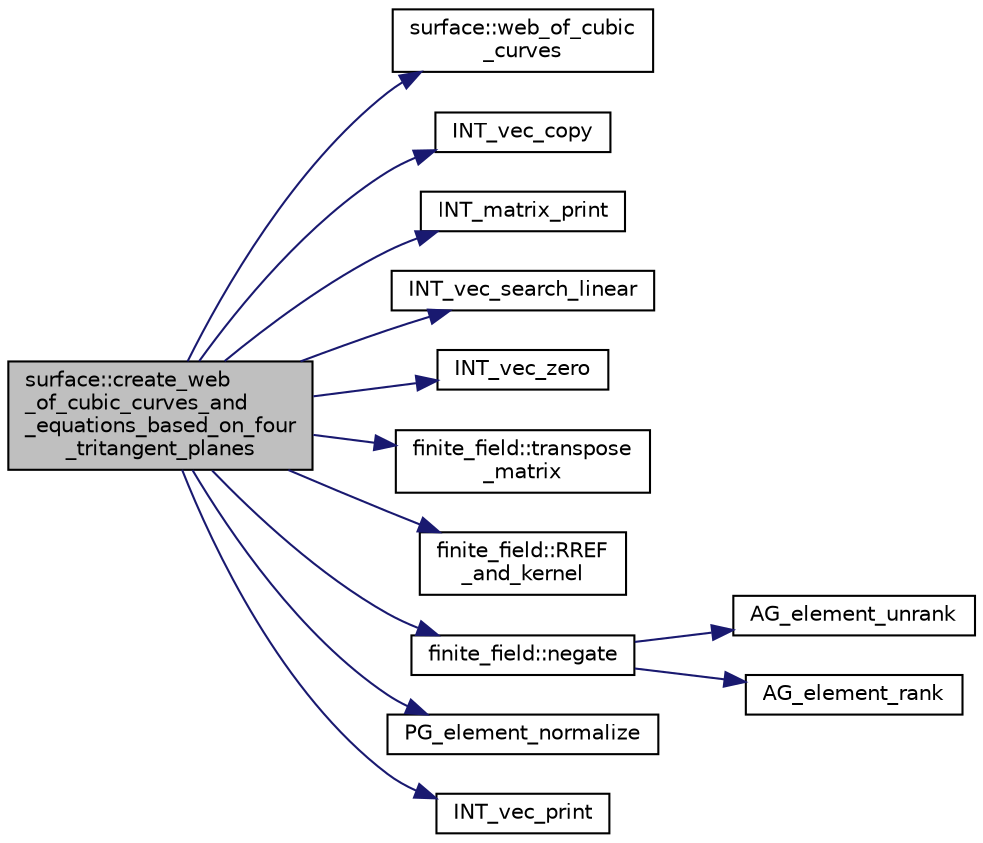 digraph "surface::create_web_of_cubic_curves_and_equations_based_on_four_tritangent_planes"
{
  edge [fontname="Helvetica",fontsize="10",labelfontname="Helvetica",labelfontsize="10"];
  node [fontname="Helvetica",fontsize="10",shape=record];
  rankdir="LR";
  Node2321 [label="surface::create_web\l_of_cubic_curves_and\l_equations_based_on_four\l_tritangent_planes",height=0.2,width=0.4,color="black", fillcolor="grey75", style="filled", fontcolor="black"];
  Node2321 -> Node2322 [color="midnightblue",fontsize="10",style="solid",fontname="Helvetica"];
  Node2322 [label="surface::web_of_cubic\l_curves",height=0.2,width=0.4,color="black", fillcolor="white", style="filled",URL="$d5/d88/classsurface.html#a1d3f87488282639824a97159d935e068"];
  Node2321 -> Node2323 [color="midnightblue",fontsize="10",style="solid",fontname="Helvetica"];
  Node2323 [label="INT_vec_copy",height=0.2,width=0.4,color="black", fillcolor="white", style="filled",URL="$df/dbf/sajeeb_8_c.html#ac2d875e27e009af6ec04d17254d11075"];
  Node2321 -> Node2324 [color="midnightblue",fontsize="10",style="solid",fontname="Helvetica"];
  Node2324 [label="INT_matrix_print",height=0.2,width=0.4,color="black", fillcolor="white", style="filled",URL="$d5/db4/io__and__os_8h.html#afd4180a24bef3a2b584668a4eaf607ff"];
  Node2321 -> Node2325 [color="midnightblue",fontsize="10",style="solid",fontname="Helvetica"];
  Node2325 [label="INT_vec_search_linear",height=0.2,width=0.4,color="black", fillcolor="white", style="filled",URL="$d5/de2/foundations_2data__structures_2data__structures_8h.html#ad0aa35e081da3ba3cc8841bf086ba9aa"];
  Node2321 -> Node2326 [color="midnightblue",fontsize="10",style="solid",fontname="Helvetica"];
  Node2326 [label="INT_vec_zero",height=0.2,width=0.4,color="black", fillcolor="white", style="filled",URL="$df/dbf/sajeeb_8_c.html#aa8c9c7977203577026080f546fe4980f"];
  Node2321 -> Node2327 [color="midnightblue",fontsize="10",style="solid",fontname="Helvetica"];
  Node2327 [label="finite_field::transpose\l_matrix",height=0.2,width=0.4,color="black", fillcolor="white", style="filled",URL="$df/d5a/classfinite__field.html#ada37d61256296777bbc4104bdcf87116"];
  Node2321 -> Node2328 [color="midnightblue",fontsize="10",style="solid",fontname="Helvetica"];
  Node2328 [label="finite_field::RREF\l_and_kernel",height=0.2,width=0.4,color="black", fillcolor="white", style="filled",URL="$df/d5a/classfinite__field.html#afdf51a97d36ccddcf8f9f969c3a10ed8"];
  Node2321 -> Node2329 [color="midnightblue",fontsize="10",style="solid",fontname="Helvetica"];
  Node2329 [label="finite_field::negate",height=0.2,width=0.4,color="black", fillcolor="white", style="filled",URL="$df/d5a/classfinite__field.html#aa9d798298f25d4a9262b5bc5f1733e31"];
  Node2329 -> Node2330 [color="midnightblue",fontsize="10",style="solid",fontname="Helvetica"];
  Node2330 [label="AG_element_unrank",height=0.2,width=0.4,color="black", fillcolor="white", style="filled",URL="$d4/d67/geometry_8h.html#a4a33b86c87b2879b97cfa1327abe2885"];
  Node2329 -> Node2331 [color="midnightblue",fontsize="10",style="solid",fontname="Helvetica"];
  Node2331 [label="AG_element_rank",height=0.2,width=0.4,color="black", fillcolor="white", style="filled",URL="$d4/d67/geometry_8h.html#ab2ac908d07dd8038fd996e26bdc75c17"];
  Node2321 -> Node2332 [color="midnightblue",fontsize="10",style="solid",fontname="Helvetica"];
  Node2332 [label="PG_element_normalize",height=0.2,width=0.4,color="black", fillcolor="white", style="filled",URL="$d4/d67/geometry_8h.html#a5a4c3c1158bad6bab0d786c616bd0996"];
  Node2321 -> Node2333 [color="midnightblue",fontsize="10",style="solid",fontname="Helvetica"];
  Node2333 [label="INT_vec_print",height=0.2,width=0.4,color="black", fillcolor="white", style="filled",URL="$df/dbf/sajeeb_8_c.html#a79a5901af0b47dd0d694109543c027fe"];
}
